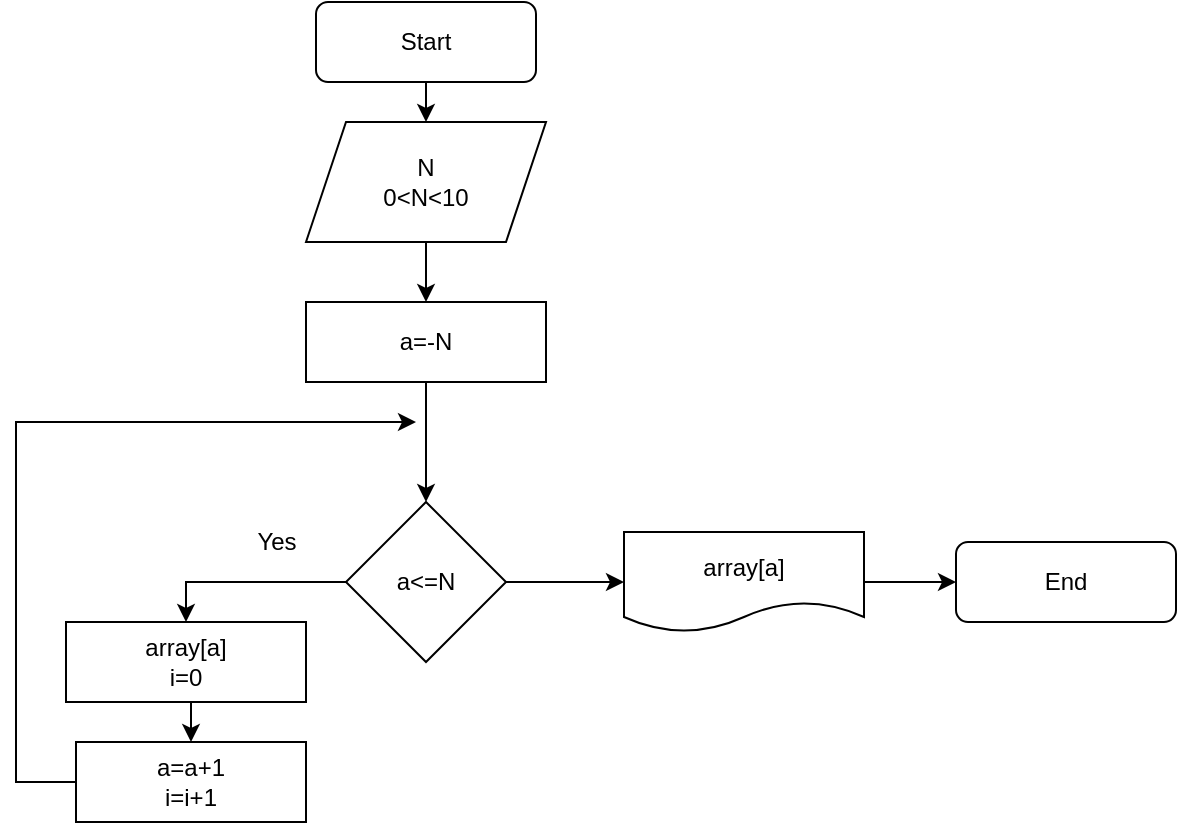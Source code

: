 <mxfile version="13.9.9" type="device"><diagram id="d8tFREftDKMgk1vk5uOI" name="Страница 1"><mxGraphModel dx="1092" dy="494" grid="1" gridSize="10" guides="1" tooltips="1" connect="1" arrows="1" fold="1" page="1" pageScale="1" pageWidth="827" pageHeight="1169" math="0" shadow="0"><root><mxCell id="0"/><mxCell id="1" parent="0"/><mxCell id="NtJhB47pcc4hyoXbXi5n-3" style="edgeStyle=orthogonalEdgeStyle;rounded=0;orthogonalLoop=1;jettySize=auto;html=1;exitX=0.5;exitY=1;exitDx=0;exitDy=0;entryX=0.5;entryY=0;entryDx=0;entryDy=0;" edge="1" parent="1" source="NtJhB47pcc4hyoXbXi5n-1" target="NtJhB47pcc4hyoXbXi5n-2"><mxGeometry relative="1" as="geometry"/></mxCell><mxCell id="NtJhB47pcc4hyoXbXi5n-1" value="Start" style="rounded=1;whiteSpace=wrap;html=1;" vertex="1" parent="1"><mxGeometry x="260" y="10" width="110" height="40" as="geometry"/></mxCell><mxCell id="NtJhB47pcc4hyoXbXi5n-6" style="edgeStyle=orthogonalEdgeStyle;rounded=0;orthogonalLoop=1;jettySize=auto;html=1;exitX=0.5;exitY=1;exitDx=0;exitDy=0;entryX=0.5;entryY=0;entryDx=0;entryDy=0;" edge="1" parent="1" source="NtJhB47pcc4hyoXbXi5n-2" target="NtJhB47pcc4hyoXbXi5n-4"><mxGeometry relative="1" as="geometry"/></mxCell><mxCell id="NtJhB47pcc4hyoXbXi5n-2" value="N&lt;br&gt;0&amp;lt;N&amp;lt;10" style="shape=parallelogram;perimeter=parallelogramPerimeter;whiteSpace=wrap;html=1;fixedSize=1;" vertex="1" parent="1"><mxGeometry x="255" y="70" width="120" height="60" as="geometry"/></mxCell><mxCell id="NtJhB47pcc4hyoXbXi5n-8" style="edgeStyle=orthogonalEdgeStyle;rounded=0;orthogonalLoop=1;jettySize=auto;html=1;exitX=0.5;exitY=1;exitDx=0;exitDy=0;entryX=0.5;entryY=0;entryDx=0;entryDy=0;" edge="1" parent="1" source="NtJhB47pcc4hyoXbXi5n-4" target="NtJhB47pcc4hyoXbXi5n-7"><mxGeometry relative="1" as="geometry"/></mxCell><mxCell id="NtJhB47pcc4hyoXbXi5n-4" value="a=-N" style="rounded=0;whiteSpace=wrap;html=1;" vertex="1" parent="1"><mxGeometry x="255" y="160" width="120" height="40" as="geometry"/></mxCell><mxCell id="NtJhB47pcc4hyoXbXi5n-10" style="edgeStyle=orthogonalEdgeStyle;rounded=0;orthogonalLoop=1;jettySize=auto;html=1;exitX=0;exitY=0.5;exitDx=0;exitDy=0;entryX=0.5;entryY=0;entryDx=0;entryDy=0;" edge="1" parent="1" source="NtJhB47pcc4hyoXbXi5n-7" target="NtJhB47pcc4hyoXbXi5n-9"><mxGeometry relative="1" as="geometry"/></mxCell><mxCell id="NtJhB47pcc4hyoXbXi5n-20" style="edgeStyle=orthogonalEdgeStyle;rounded=0;orthogonalLoop=1;jettySize=auto;html=1;exitX=1;exitY=0.5;exitDx=0;exitDy=0;entryX=0;entryY=0.5;entryDx=0;entryDy=0;" edge="1" parent="1" source="NtJhB47pcc4hyoXbXi5n-7" target="NtJhB47pcc4hyoXbXi5n-17"><mxGeometry relative="1" as="geometry"><mxPoint x="410" y="300" as="targetPoint"/></mxGeometry></mxCell><mxCell id="NtJhB47pcc4hyoXbXi5n-7" value="a&amp;lt;=N" style="rhombus;whiteSpace=wrap;html=1;" vertex="1" parent="1"><mxGeometry x="275" y="260" width="80" height="80" as="geometry"/></mxCell><mxCell id="NtJhB47pcc4hyoXbXi5n-13" style="edgeStyle=orthogonalEdgeStyle;rounded=0;orthogonalLoop=1;jettySize=auto;html=1;exitX=0.5;exitY=1;exitDx=0;exitDy=0;entryX=0.5;entryY=0;entryDx=0;entryDy=0;" edge="1" parent="1" source="NtJhB47pcc4hyoXbXi5n-9" target="NtJhB47pcc4hyoXbXi5n-12"><mxGeometry relative="1" as="geometry"/></mxCell><mxCell id="NtJhB47pcc4hyoXbXi5n-9" value="array[a]&lt;br&gt;i=0" style="rounded=0;whiteSpace=wrap;html=1;" vertex="1" parent="1"><mxGeometry x="135" y="320" width="120" height="40" as="geometry"/></mxCell><mxCell id="NtJhB47pcc4hyoXbXi5n-11" value="Yes" style="text;html=1;align=center;verticalAlign=middle;resizable=0;points=[];autosize=1;" vertex="1" parent="1"><mxGeometry x="220" y="270" width="40" height="20" as="geometry"/></mxCell><mxCell id="NtJhB47pcc4hyoXbXi5n-16" style="edgeStyle=orthogonalEdgeStyle;rounded=0;orthogonalLoop=1;jettySize=auto;html=1;" edge="1" parent="1" source="NtJhB47pcc4hyoXbXi5n-12"><mxGeometry relative="1" as="geometry"><mxPoint x="310" y="220" as="targetPoint"/><Array as="points"><mxPoint x="110" y="400"/><mxPoint x="110" y="220"/></Array></mxGeometry></mxCell><mxCell id="NtJhB47pcc4hyoXbXi5n-12" value="a=a+1&lt;br&gt;i=i+1" style="rounded=0;whiteSpace=wrap;html=1;" vertex="1" parent="1"><mxGeometry x="140" y="380" width="115" height="40" as="geometry"/></mxCell><mxCell id="NtJhB47pcc4hyoXbXi5n-22" style="edgeStyle=orthogonalEdgeStyle;rounded=0;orthogonalLoop=1;jettySize=auto;html=1;exitX=1;exitY=0.5;exitDx=0;exitDy=0;" edge="1" parent="1" source="NtJhB47pcc4hyoXbXi5n-17"><mxGeometry relative="1" as="geometry"><mxPoint x="580" y="300" as="targetPoint"/></mxGeometry></mxCell><mxCell id="NtJhB47pcc4hyoXbXi5n-17" value="array[a]" style="shape=document;whiteSpace=wrap;html=1;boundedLbl=1;" vertex="1" parent="1"><mxGeometry x="414" y="275" width="120" height="50" as="geometry"/></mxCell><mxCell id="NtJhB47pcc4hyoXbXi5n-18" value="End" style="rounded=1;whiteSpace=wrap;html=1;" vertex="1" parent="1"><mxGeometry x="580" y="280" width="110" height="40" as="geometry"/></mxCell></root></mxGraphModel></diagram></mxfile>